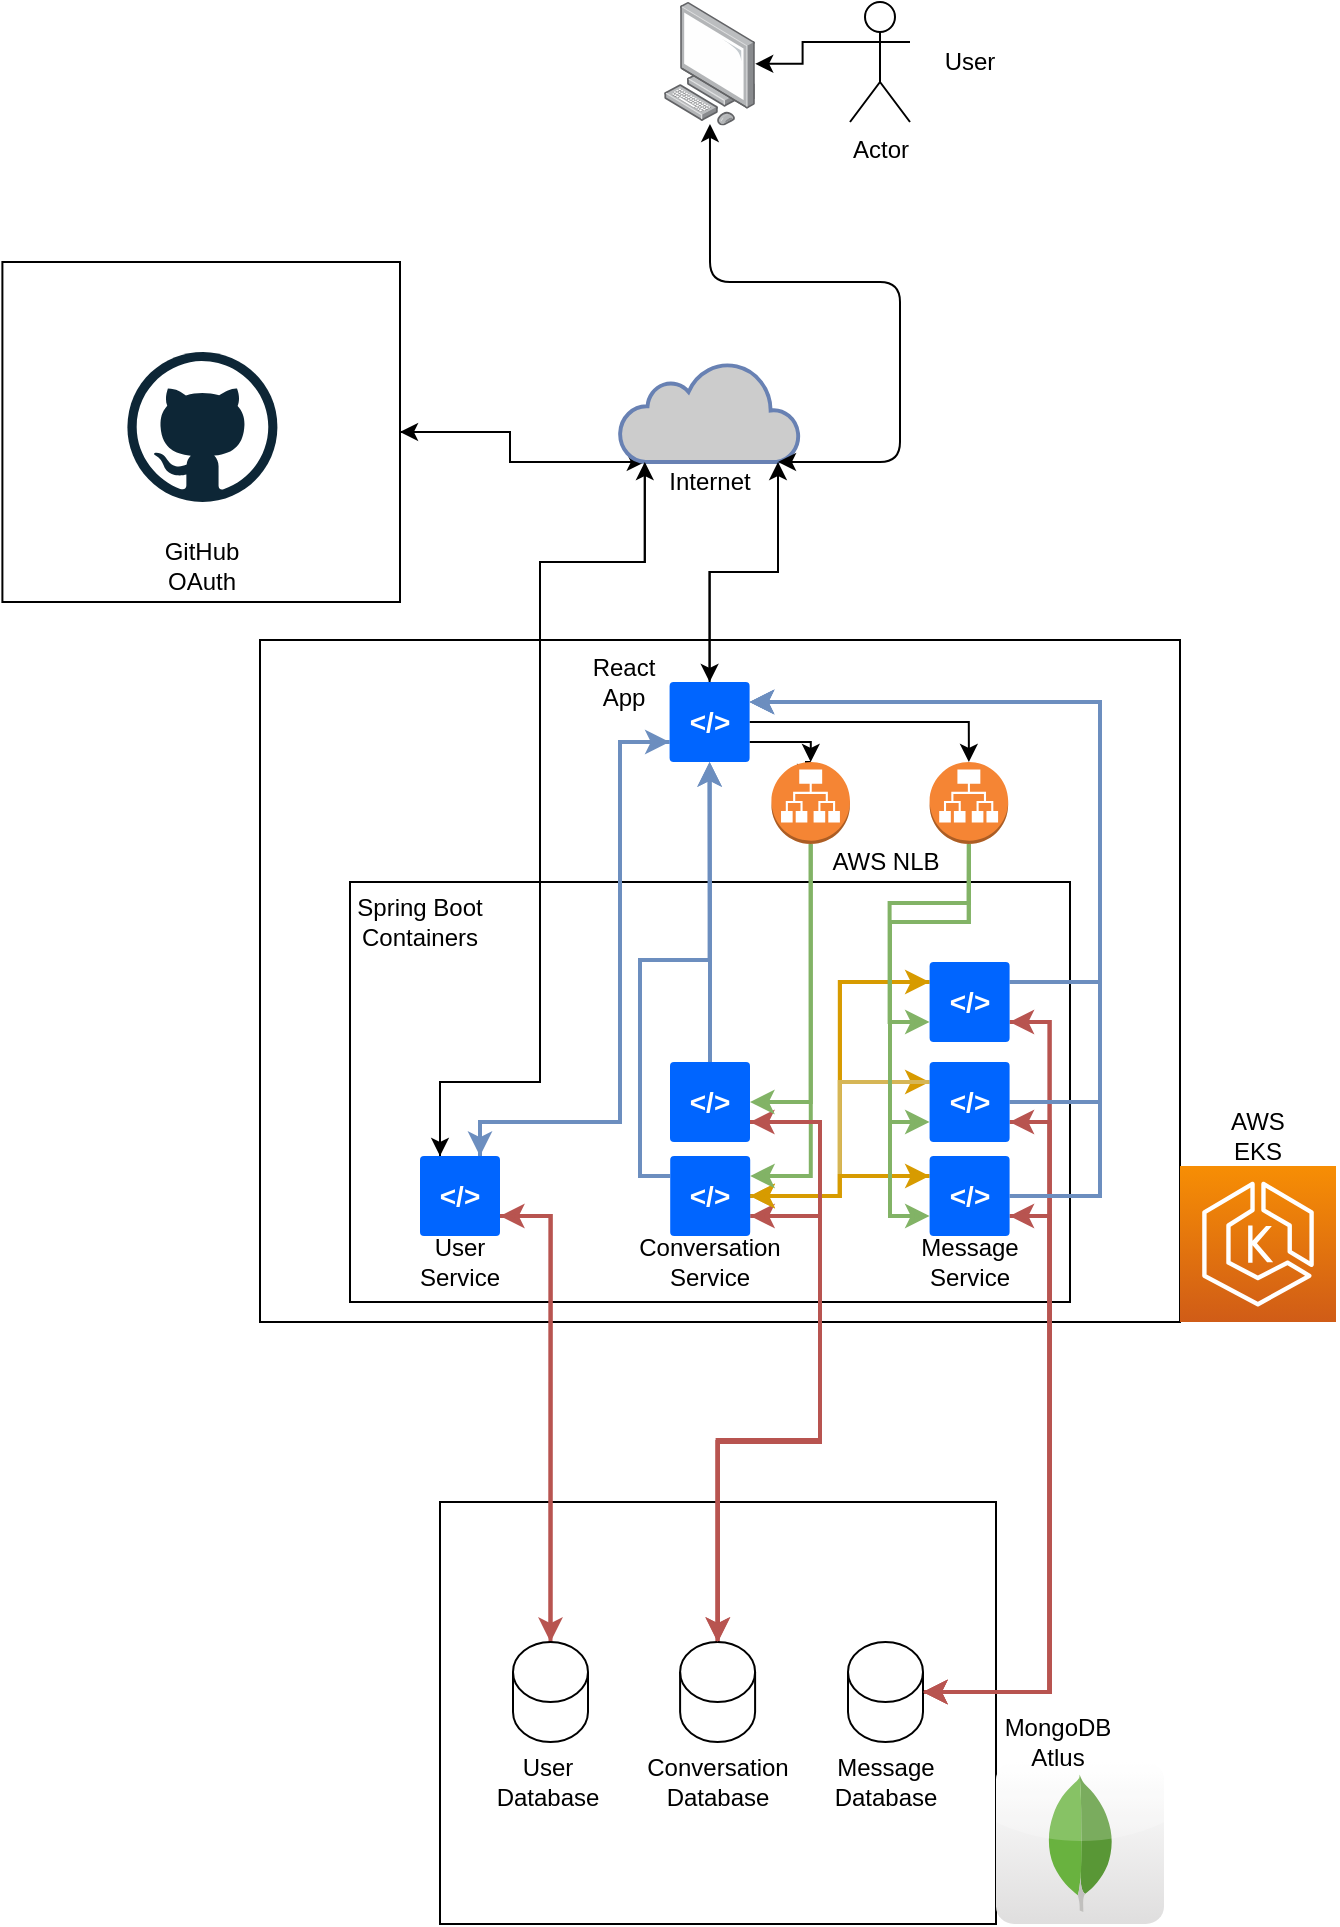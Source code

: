 <mxfile version="13.10.6" type="device"><diagram id="o1I9IkKj1jPDgUEjDiee" name="Page-1"><mxGraphModel dx="1422" dy="839" grid="1" gridSize="10" guides="1" tooltips="1" connect="1" arrows="1" fold="1" page="1" pageScale="1" pageWidth="850" pageHeight="1100" math="0" shadow="0"><root><mxCell id="0"/><mxCell id="1" parent="0"/><mxCell id="puDH7XKnPnoWXhSEWHgF-21" value="" style="rounded=0;whiteSpace=wrap;html=1;" parent="1" vertex="1"><mxGeometry x="200" y="399" width="460" height="341" as="geometry"/></mxCell><mxCell id="IktShB9hsBtatvQPwmSN-1" value="" style="rounded=0;whiteSpace=wrap;html=1;" vertex="1" parent="1"><mxGeometry x="245" y="520" width="360" height="210" as="geometry"/></mxCell><mxCell id="puDH7XKnPnoWXhSEWHgF-57" style="edgeStyle=orthogonalEdgeStyle;rounded=0;orthogonalLoop=1;jettySize=auto;html=1;exitX=1;exitY=0.5;exitDx=0;exitDy=0;entryX=0.14;entryY=1;entryDx=0;entryDy=0;entryPerimeter=0;" parent="1" source="puDH7XKnPnoWXhSEWHgF-49" target="puDH7XKnPnoWXhSEWHgF-12" edge="1"><mxGeometry relative="1" as="geometry"><Array as="points"><mxPoint x="325" y="295"/><mxPoint x="325" y="310"/></Array></mxGeometry></mxCell><mxCell id="puDH7XKnPnoWXhSEWHgF-49" value="" style="rounded=0;whiteSpace=wrap;html=1;" parent="1" vertex="1"><mxGeometry x="71.2" y="210" width="198.8" height="170" as="geometry"/></mxCell><mxCell id="puDH7XKnPnoWXhSEWHgF-28" value="" style="rounded=0;whiteSpace=wrap;html=1;" parent="1" vertex="1"><mxGeometry x="290" y="830" width="278" height="211" as="geometry"/></mxCell><mxCell id="puDH7XKnPnoWXhSEWHgF-11" style="edgeStyle=orthogonalEdgeStyle;rounded=0;orthogonalLoop=1;jettySize=auto;html=1;exitX=0;exitY=0.333;exitDx=0;exitDy=0;exitPerimeter=0;" parent="1" source="puDH7XKnPnoWXhSEWHgF-6" target="puDH7XKnPnoWXhSEWHgF-10" edge="1"><mxGeometry relative="1" as="geometry"/></mxCell><mxCell id="puDH7XKnPnoWXhSEWHgF-6" value="Actor" style="shape=umlActor;verticalLabelPosition=bottom;verticalAlign=top;html=1;outlineConnect=0;" parent="1" vertex="1"><mxGeometry x="495" y="80" width="30" height="60" as="geometry"/></mxCell><mxCell id="puDH7XKnPnoWXhSEWHgF-7" value="User" style="text;html=1;strokeColor=none;fillColor=none;align=center;verticalAlign=middle;whiteSpace=wrap;rounded=0;" parent="1" vertex="1"><mxGeometry x="535" y="100" width="40" height="20" as="geometry"/></mxCell><mxCell id="puDH7XKnPnoWXhSEWHgF-10" value="" style="points=[];aspect=fixed;html=1;align=center;shadow=0;dashed=0;image;image=img/lib/allied_telesis/computer_and_terminals/Personal_Computer.svg;" parent="1" vertex="1"><mxGeometry x="402" y="80" width="45.6" height="61.8" as="geometry"/></mxCell><mxCell id="puDH7XKnPnoWXhSEWHgF-19" style="edgeStyle=orthogonalEdgeStyle;rounded=0;orthogonalLoop=1;jettySize=auto;html=1;exitX=0.88;exitY=1;exitDx=0;exitDy=0;exitPerimeter=0;entryX=0.5;entryY=0;entryDx=0;entryDy=0;" parent="1" source="puDH7XKnPnoWXhSEWHgF-12" target="puDH7XKnPnoWXhSEWHgF-16" edge="1"><mxGeometry relative="1" as="geometry"><mxPoint x="425" y="400" as="targetPoint"/></mxGeometry></mxCell><mxCell id="puDH7XKnPnoWXhSEWHgF-51" style="edgeStyle=orthogonalEdgeStyle;rounded=0;orthogonalLoop=1;jettySize=auto;html=1;exitX=0.14;exitY=1;exitDx=0;exitDy=0;exitPerimeter=0;entryX=1;entryY=0.5;entryDx=0;entryDy=0;" parent="1" source="puDH7XKnPnoWXhSEWHgF-12" target="puDH7XKnPnoWXhSEWHgF-49" edge="1"><mxGeometry relative="1" as="geometry"><Array as="points"><mxPoint x="325" y="310"/><mxPoint x="325" y="295"/></Array></mxGeometry></mxCell><mxCell id="IktShB9hsBtatvQPwmSN-15" style="edgeStyle=orthogonalEdgeStyle;rounded=0;orthogonalLoop=1;jettySize=auto;html=1;exitX=0.14;exitY=1;exitDx=0;exitDy=0;exitPerimeter=0;entryX=0.25;entryY=0;entryDx=0;entryDy=0;" edge="1" parent="1" source="puDH7XKnPnoWXhSEWHgF-12" target="puDH7XKnPnoWXhSEWHgF-25"><mxGeometry relative="1" as="geometry"><Array as="points"><mxPoint x="392" y="360"/><mxPoint x="340" y="360"/><mxPoint x="340" y="620"/><mxPoint x="290" y="620"/></Array></mxGeometry></mxCell><mxCell id="puDH7XKnPnoWXhSEWHgF-12" value="" style="html=1;outlineConnect=0;fillColor=#CCCCCC;strokeColor=#6881B3;gradientColor=none;gradientDirection=north;strokeWidth=2;shape=mxgraph.networks.cloud;fontColor=#ffffff;" parent="1" vertex="1"><mxGeometry x="379.8" y="260" width="90" height="50" as="geometry"/></mxCell><mxCell id="puDH7XKnPnoWXhSEWHgF-13" value="Internet" style="text;html=1;strokeColor=none;fillColor=none;align=center;verticalAlign=middle;whiteSpace=wrap;rounded=0;" parent="1" vertex="1"><mxGeometry x="405" y="310" width="40" height="20" as="geometry"/></mxCell><mxCell id="puDH7XKnPnoWXhSEWHgF-14" value="" style="endArrow=classic;startArrow=classic;html=1;entryX=0.504;entryY=0.987;entryDx=0;entryDy=0;entryPerimeter=0;exitX=0.88;exitY=1;exitDx=0;exitDy=0;exitPerimeter=0;" parent="1" source="puDH7XKnPnoWXhSEWHgF-12" target="puDH7XKnPnoWXhSEWHgF-10" edge="1"><mxGeometry width="50" height="50" relative="1" as="geometry"><mxPoint x="400" y="530" as="sourcePoint"/><mxPoint x="450" y="480" as="targetPoint"/><Array as="points"><mxPoint x="520" y="310"/><mxPoint x="520" y="220"/><mxPoint x="425" y="220"/></Array></mxGeometry></mxCell><mxCell id="puDH7XKnPnoWXhSEWHgF-52" style="edgeStyle=orthogonalEdgeStyle;rounded=0;orthogonalLoop=1;jettySize=auto;html=1;exitX=0.5;exitY=0;exitDx=0;exitDy=0;entryX=0.88;entryY=1;entryDx=0;entryDy=0;entryPerimeter=0;" parent="1" source="puDH7XKnPnoWXhSEWHgF-16" target="puDH7XKnPnoWXhSEWHgF-12" edge="1"><mxGeometry relative="1" as="geometry"/></mxCell><mxCell id="IktShB9hsBtatvQPwmSN-10" style="edgeStyle=orthogonalEdgeStyle;rounded=0;orthogonalLoop=1;jettySize=auto;html=1;exitX=0;exitY=0.75;exitDx=0;exitDy=0;entryX=0.75;entryY=0;entryDx=0;entryDy=0;fillColor=#dae8fc;strokeColor=#6c8ebf;strokeWidth=2;" edge="1" parent="1" source="puDH7XKnPnoWXhSEWHgF-16" target="puDH7XKnPnoWXhSEWHgF-25"><mxGeometry relative="1" as="geometry"><Array as="points"><mxPoint x="380" y="450"/><mxPoint x="380" y="640"/><mxPoint x="310" y="640"/></Array></mxGeometry></mxCell><mxCell id="IktShB9hsBtatvQPwmSN-17" style="edgeStyle=orthogonalEdgeStyle;rounded=0;orthogonalLoop=1;jettySize=auto;html=1;exitX=1;exitY=0.75;exitDx=0;exitDy=0;entryX=0.5;entryY=0;entryDx=0;entryDy=0;entryPerimeter=0;" edge="1" parent="1" source="puDH7XKnPnoWXhSEWHgF-16" target="IktShB9hsBtatvQPwmSN-6"><mxGeometry relative="1" as="geometry"/></mxCell><mxCell id="IktShB9hsBtatvQPwmSN-18" style="edgeStyle=orthogonalEdgeStyle;rounded=0;orthogonalLoop=1;jettySize=auto;html=1;exitX=1;exitY=0.5;exitDx=0;exitDy=0;entryX=0.5;entryY=0;entryDx=0;entryDy=0;entryPerimeter=0;" edge="1" parent="1" source="puDH7XKnPnoWXhSEWHgF-16" target="IktShB9hsBtatvQPwmSN-12"><mxGeometry relative="1" as="geometry"/></mxCell><mxCell id="puDH7XKnPnoWXhSEWHgF-16" value="&amp;lt;/&amp;gt;" style="rounded=1;arcSize=5;fillColor=#0065FF;strokeColor=none;fontColor=#ffffff;align=center;verticalAlign=middle;whiteSpace=wrap;fontSize=14;fontStyle=1;html=1" parent="1" vertex="1"><mxGeometry x="404.8" y="420" width="40" height="40" as="geometry"/></mxCell><mxCell id="puDH7XKnPnoWXhSEWHgF-18" value="" style="outlineConnect=0;fontColor=#232F3E;gradientColor=#F78E04;gradientDirection=north;fillColor=#D05C17;strokeColor=#ffffff;dashed=0;verticalLabelPosition=bottom;verticalAlign=top;align=center;html=1;fontSize=12;fontStyle=0;aspect=fixed;shape=mxgraph.aws4.resourceIcon;resIcon=mxgraph.aws4.eks;" parent="1" vertex="1"><mxGeometry x="660" y="662" width="78" height="78" as="geometry"/></mxCell><mxCell id="puDH7XKnPnoWXhSEWHgF-20" value="AWS&lt;br&gt;EKS" style="text;html=1;strokeColor=none;fillColor=none;align=center;verticalAlign=middle;whiteSpace=wrap;rounded=0;" parent="1" vertex="1"><mxGeometry x="679" y="637" width="40" height="20" as="geometry"/></mxCell><mxCell id="puDH7XKnPnoWXhSEWHgF-22" value="React App" style="text;html=1;strokeColor=none;fillColor=none;align=center;verticalAlign=middle;whiteSpace=wrap;rounded=0;" parent="1" vertex="1"><mxGeometry x="362" y="410" width="40" height="20" as="geometry"/></mxCell><mxCell id="puDH7XKnPnoWXhSEWHgF-38" style="edgeStyle=orthogonalEdgeStyle;rounded=0;orthogonalLoop=1;jettySize=auto;html=1;exitX=0;exitY=0.25;exitDx=0;exitDy=0;entryX=1;entryY=0.5;entryDx=0;entryDy=0;fillColor=#ffe6cc;strokeColor=#d79b00;strokeWidth=2;" parent="1" source="puDH7XKnPnoWXhSEWHgF-23" target="puDH7XKnPnoWXhSEWHgF-24" edge="1"><mxGeometry relative="1" as="geometry"/></mxCell><mxCell id="puDH7XKnPnoWXhSEWHgF-39" style="edgeStyle=orthogonalEdgeStyle;rounded=0;orthogonalLoop=1;jettySize=auto;html=1;exitX=1;exitY=0.75;exitDx=0;exitDy=0;entryX=1;entryY=0.5;entryDx=0;entryDy=0;entryPerimeter=0;fillColor=#f8cecc;strokeColor=#b85450;strokeWidth=2;" parent="1" source="puDH7XKnPnoWXhSEWHgF-23" target="puDH7XKnPnoWXhSEWHgF-30" edge="1"><mxGeometry relative="1" as="geometry"/></mxCell><mxCell id="IktShB9hsBtatvQPwmSN-32" style="edgeStyle=orthogonalEdgeStyle;rounded=0;orthogonalLoop=1;jettySize=auto;html=1;exitX=1;exitY=0.25;exitDx=0;exitDy=0;entryX=1;entryY=0.25;entryDx=0;entryDy=0;strokeWidth=2;fillColor=#dae8fc;strokeColor=#6c8ebf;" edge="1" parent="1" source="puDH7XKnPnoWXhSEWHgF-23" target="puDH7XKnPnoWXhSEWHgF-16"><mxGeometry relative="1" as="geometry"><Array as="points"><mxPoint x="620" y="570"/><mxPoint x="620" y="430"/></Array></mxGeometry></mxCell><mxCell id="puDH7XKnPnoWXhSEWHgF-23" value="&amp;lt;/&amp;gt;" style="rounded=1;arcSize=5;fillColor=#0065FF;strokeColor=none;fontColor=#ffffff;align=center;verticalAlign=middle;whiteSpace=wrap;fontSize=14;fontStyle=1;html=1" parent="1" vertex="1"><mxGeometry x="534.8" y="560" width="40" height="40" as="geometry"/></mxCell><mxCell id="puDH7XKnPnoWXhSEWHgF-40" style="edgeStyle=orthogonalEdgeStyle;rounded=0;orthogonalLoop=1;jettySize=auto;html=1;exitX=1;exitY=0.75;exitDx=0;exitDy=0;fillColor=#f8cecc;strokeColor=#b85450;strokeWidth=2;" parent="1" source="puDH7XKnPnoWXhSEWHgF-24" target="puDH7XKnPnoWXhSEWHgF-29" edge="1"><mxGeometry relative="1" as="geometry"><Array as="points"><mxPoint x="480" y="687"/><mxPoint x="480" y="799"/><mxPoint x="429" y="799"/></Array></mxGeometry></mxCell><mxCell id="puDH7XKnPnoWXhSEWHgF-53" style="edgeStyle=orthogonalEdgeStyle;rounded=0;orthogonalLoop=1;jettySize=auto;html=1;exitX=1;exitY=0.5;exitDx=0;exitDy=0;fillColor=#ffe6cc;strokeColor=#d79b00;strokeWidth=2;entryX=0;entryY=0.25;entryDx=0;entryDy=0;" parent="1" source="puDH7XKnPnoWXhSEWHgF-24" target="puDH7XKnPnoWXhSEWHgF-23" edge="1"><mxGeometry relative="1" as="geometry"/></mxCell><mxCell id="IktShB9hsBtatvQPwmSN-19" style="edgeStyle=orthogonalEdgeStyle;rounded=0;orthogonalLoop=1;jettySize=auto;html=1;exitX=1;exitY=0.5;exitDx=0;exitDy=0;entryX=0;entryY=0.25;entryDx=0;entryDy=0;fillColor=#ffe6cc;strokeColor=#d79b00;strokeWidth=2;" edge="1" parent="1" source="puDH7XKnPnoWXhSEWHgF-24" target="IktShB9hsBtatvQPwmSN-4"><mxGeometry relative="1" as="geometry"/></mxCell><mxCell id="IktShB9hsBtatvQPwmSN-20" style="edgeStyle=orthogonalEdgeStyle;rounded=0;orthogonalLoop=1;jettySize=auto;html=1;exitX=1;exitY=0.5;exitDx=0;exitDy=0;entryX=0;entryY=0.25;entryDx=0;entryDy=0;fillColor=#ffe6cc;strokeColor=#d79b00;strokeWidth=2;" edge="1" parent="1" source="puDH7XKnPnoWXhSEWHgF-24" target="IktShB9hsBtatvQPwmSN-5"><mxGeometry relative="1" as="geometry"/></mxCell><mxCell id="IktShB9hsBtatvQPwmSN-24" style="edgeStyle=orthogonalEdgeStyle;rounded=0;orthogonalLoop=1;jettySize=auto;html=1;exitX=0;exitY=0.25;exitDx=0;exitDy=0;entryX=0.5;entryY=1;entryDx=0;entryDy=0;fillColor=#dae8fc;strokeColor=#6c8ebf;strokeWidth=2;" edge="1" parent="1" source="puDH7XKnPnoWXhSEWHgF-24" target="puDH7XKnPnoWXhSEWHgF-16"><mxGeometry relative="1" as="geometry"><Array as="points"><mxPoint x="390" y="667"/><mxPoint x="390" y="559"/><mxPoint x="425" y="559"/></Array></mxGeometry></mxCell><mxCell id="puDH7XKnPnoWXhSEWHgF-24" value="&amp;lt;/&amp;gt;" style="rounded=1;arcSize=5;fillColor=#0065FF;strokeColor=none;fontColor=#ffffff;align=center;verticalAlign=middle;whiteSpace=wrap;fontSize=14;fontStyle=1;html=1" parent="1" vertex="1"><mxGeometry x="405.1" y="657" width="40" height="40" as="geometry"/></mxCell><mxCell id="puDH7XKnPnoWXhSEWHgF-41" style="edgeStyle=orthogonalEdgeStyle;rounded=0;orthogonalLoop=1;jettySize=auto;html=1;exitX=1;exitY=0.75;exitDx=0;exitDy=0;entryX=0.5;entryY=0;entryDx=0;entryDy=0;entryPerimeter=0;fillColor=#f8cecc;strokeColor=#b85450;strokeWidth=2;" parent="1" source="puDH7XKnPnoWXhSEWHgF-25" target="puDH7XKnPnoWXhSEWHgF-27" edge="1"><mxGeometry relative="1" as="geometry"/></mxCell><mxCell id="IktShB9hsBtatvQPwmSN-11" style="edgeStyle=orthogonalEdgeStyle;rounded=0;orthogonalLoop=1;jettySize=auto;html=1;exitX=0.75;exitY=0;exitDx=0;exitDy=0;entryX=0;entryY=0.75;entryDx=0;entryDy=0;fillColor=#dae8fc;strokeColor=#6c8ebf;strokeWidth=2;" edge="1" parent="1" source="puDH7XKnPnoWXhSEWHgF-25" target="puDH7XKnPnoWXhSEWHgF-16"><mxGeometry relative="1" as="geometry"><Array as="points"><mxPoint x="310" y="640"/><mxPoint x="380" y="640"/><mxPoint x="380" y="450"/></Array></mxGeometry></mxCell><mxCell id="IktShB9hsBtatvQPwmSN-16" style="edgeStyle=orthogonalEdgeStyle;rounded=0;orthogonalLoop=1;jettySize=auto;html=1;exitX=0.25;exitY=0;exitDx=0;exitDy=0;entryX=0.14;entryY=1;entryDx=0;entryDy=0;entryPerimeter=0;" edge="1" parent="1" source="puDH7XKnPnoWXhSEWHgF-25" target="puDH7XKnPnoWXhSEWHgF-12"><mxGeometry relative="1" as="geometry"><Array as="points"><mxPoint x="290" y="620"/><mxPoint x="340" y="620"/><mxPoint x="340" y="360"/><mxPoint x="392" y="360"/></Array></mxGeometry></mxCell><mxCell id="puDH7XKnPnoWXhSEWHgF-25" value="&amp;lt;/&amp;gt;" style="rounded=1;arcSize=5;fillColor=#0065FF;strokeColor=none;fontColor=#ffffff;align=center;verticalAlign=middle;whiteSpace=wrap;fontSize=14;fontStyle=1;html=1" parent="1" vertex="1"><mxGeometry x="280" y="657" width="40" height="40" as="geometry"/></mxCell><mxCell id="puDH7XKnPnoWXhSEWHgF-26" value="" style="dashed=0;outlineConnect=0;html=1;align=center;labelPosition=center;verticalLabelPosition=bottom;verticalAlign=top;shape=mxgraph.webicons.mongodb;gradientColor=#DFDEDE" parent="1" vertex="1"><mxGeometry x="568" y="960" width="84" height="81" as="geometry"/></mxCell><mxCell id="puDH7XKnPnoWXhSEWHgF-56" style="edgeStyle=orthogonalEdgeStyle;rounded=0;orthogonalLoop=1;jettySize=auto;html=1;exitX=0.5;exitY=0;exitDx=0;exitDy=0;entryX=1;entryY=0.75;entryDx=0;entryDy=0;fillColor=#f8cecc;strokeColor=#b85450;strokeWidth=2;exitPerimeter=0;" parent="1" source="puDH7XKnPnoWXhSEWHgF-27" target="puDH7XKnPnoWXhSEWHgF-25" edge="1"><mxGeometry relative="1" as="geometry"/></mxCell><mxCell id="puDH7XKnPnoWXhSEWHgF-27" value="" style="shape=cylinder3;whiteSpace=wrap;html=1;boundedLbl=1;backgroundOutline=1;size=15;" parent="1" vertex="1"><mxGeometry x="326.5" y="900" width="37.5" height="50" as="geometry"/></mxCell><mxCell id="puDH7XKnPnoWXhSEWHgF-55" style="edgeStyle=orthogonalEdgeStyle;rounded=0;orthogonalLoop=1;jettySize=auto;html=1;entryX=1;entryY=0.75;entryDx=0;entryDy=0;fillColor=#f8cecc;strokeColor=#b85450;strokeWidth=2;exitX=0.5;exitY=0;exitDx=0;exitDy=0;exitPerimeter=0;" parent="1" source="puDH7XKnPnoWXhSEWHgF-29" target="puDH7XKnPnoWXhSEWHgF-24" edge="1"><mxGeometry relative="1" as="geometry"><Array as="points"><mxPoint x="429" y="799"/><mxPoint x="480" y="799"/><mxPoint x="480" y="687"/></Array></mxGeometry></mxCell><mxCell id="IktShB9hsBtatvQPwmSN-45" style="edgeStyle=orthogonalEdgeStyle;rounded=0;orthogonalLoop=1;jettySize=auto;html=1;exitX=0.5;exitY=0;exitDx=0;exitDy=0;exitPerimeter=0;entryX=1;entryY=0.75;entryDx=0;entryDy=0;strokeWidth=2;fillColor=#f8cecc;strokeColor=#b85450;" edge="1" parent="1" source="puDH7XKnPnoWXhSEWHgF-29" target="IktShB9hsBtatvQPwmSN-14"><mxGeometry relative="1" as="geometry"><Array as="points"><mxPoint x="429" y="800"/><mxPoint x="480" y="800"/><mxPoint x="480" y="640"/></Array></mxGeometry></mxCell><mxCell id="puDH7XKnPnoWXhSEWHgF-29" value="" style="shape=cylinder3;whiteSpace=wrap;html=1;boundedLbl=1;backgroundOutline=1;size=15;" parent="1" vertex="1"><mxGeometry x="410.05" y="900" width="37.5" height="50" as="geometry"/></mxCell><mxCell id="puDH7XKnPnoWXhSEWHgF-54" style="edgeStyle=orthogonalEdgeStyle;rounded=0;orthogonalLoop=1;jettySize=auto;html=1;entryX=1;entryY=0.75;entryDx=0;entryDy=0;fillColor=#f8cecc;strokeColor=#b85450;strokeWidth=2;exitX=1;exitY=0.5;exitDx=0;exitDy=0;exitPerimeter=0;" parent="1" source="puDH7XKnPnoWXhSEWHgF-30" target="puDH7XKnPnoWXhSEWHgF-23" edge="1"><mxGeometry relative="1" as="geometry"><mxPoint x="640" y="900" as="sourcePoint"/></mxGeometry></mxCell><mxCell id="IktShB9hsBtatvQPwmSN-40" style="edgeStyle=orthogonalEdgeStyle;rounded=0;orthogonalLoop=1;jettySize=auto;html=1;exitX=1;exitY=0.5;exitDx=0;exitDy=0;exitPerimeter=0;entryX=1;entryY=0.75;entryDx=0;entryDy=0;strokeWidth=2;fillColor=#f8cecc;strokeColor=#b85450;" edge="1" parent="1" source="puDH7XKnPnoWXhSEWHgF-30" target="IktShB9hsBtatvQPwmSN-4"><mxGeometry relative="1" as="geometry"/></mxCell><mxCell id="IktShB9hsBtatvQPwmSN-42" style="edgeStyle=orthogonalEdgeStyle;rounded=0;orthogonalLoop=1;jettySize=auto;html=1;exitX=1;exitY=0.5;exitDx=0;exitDy=0;exitPerimeter=0;entryX=1;entryY=0.75;entryDx=0;entryDy=0;strokeWidth=2;fillColor=#f8cecc;strokeColor=#b85450;" edge="1" parent="1" source="puDH7XKnPnoWXhSEWHgF-30" target="IktShB9hsBtatvQPwmSN-5"><mxGeometry relative="1" as="geometry"/></mxCell><mxCell id="puDH7XKnPnoWXhSEWHgF-30" value="" style="shape=cylinder3;whiteSpace=wrap;html=1;boundedLbl=1;backgroundOutline=1;size=15;" parent="1" vertex="1"><mxGeometry x="494" y="900" width="37.5" height="50" as="geometry"/></mxCell><mxCell id="puDH7XKnPnoWXhSEWHgF-31" value="MongoDB Atlus" style="text;html=1;strokeColor=none;fillColor=none;align=center;verticalAlign=middle;whiteSpace=wrap;rounded=0;" parent="1" vertex="1"><mxGeometry x="579" y="940" width="40" height="20" as="geometry"/></mxCell><mxCell id="puDH7XKnPnoWXhSEWHgF-32" value="Conversation Service" style="text;html=1;strokeColor=none;fillColor=none;align=center;verticalAlign=middle;whiteSpace=wrap;rounded=0;" parent="1" vertex="1"><mxGeometry x="404.8" y="700" width="40" height="20" as="geometry"/></mxCell><mxCell id="puDH7XKnPnoWXhSEWHgF-33" value="Message Service" style="text;html=1;strokeColor=none;fillColor=none;align=center;verticalAlign=middle;whiteSpace=wrap;rounded=0;" parent="1" vertex="1"><mxGeometry x="535" y="700" width="40" height="20" as="geometry"/></mxCell><mxCell id="puDH7XKnPnoWXhSEWHgF-34" value="User Service" style="text;html=1;strokeColor=none;fillColor=none;align=center;verticalAlign=middle;whiteSpace=wrap;rounded=0;" parent="1" vertex="1"><mxGeometry x="280" y="700" width="40" height="20" as="geometry"/></mxCell><mxCell id="puDH7XKnPnoWXhSEWHgF-35" value="User Database" style="text;html=1;strokeColor=none;fillColor=none;align=center;verticalAlign=middle;whiteSpace=wrap;rounded=0;" parent="1" vertex="1"><mxGeometry x="324" y="960" width="40" height="20" as="geometry"/></mxCell><mxCell id="puDH7XKnPnoWXhSEWHgF-36" value="Conversation Database" style="text;html=1;strokeColor=none;fillColor=none;align=center;verticalAlign=middle;whiteSpace=wrap;rounded=0;" parent="1" vertex="1"><mxGeometry x="409" y="960" width="40" height="20" as="geometry"/></mxCell><mxCell id="puDH7XKnPnoWXhSEWHgF-37" value="Message Database" style="text;html=1;strokeColor=none;fillColor=none;align=center;verticalAlign=middle;whiteSpace=wrap;rounded=0;" parent="1" vertex="1"><mxGeometry x="492.75" y="960" width="40" height="20" as="geometry"/></mxCell><mxCell id="puDH7XKnPnoWXhSEWHgF-48" value="GitHub OAuth" style="text;html=1;strokeColor=none;fillColor=none;align=center;verticalAlign=middle;whiteSpace=wrap;rounded=0;" parent="1" vertex="1"><mxGeometry x="151.2" y="352.4" width="40" height="20" as="geometry"/></mxCell><mxCell id="puDH7XKnPnoWXhSEWHgF-50" value="" style="dashed=0;outlineConnect=0;html=1;align=center;labelPosition=center;verticalLabelPosition=bottom;verticalAlign=top;shape=mxgraph.weblogos.github" parent="1" vertex="1"><mxGeometry x="133.7" y="255" width="75" height="75" as="geometry"/></mxCell><mxCell id="IktShB9hsBtatvQPwmSN-2" value="Spring Boot Containers" style="text;html=1;strokeColor=none;fillColor=none;align=center;verticalAlign=middle;whiteSpace=wrap;rounded=0;" vertex="1" parent="1"><mxGeometry x="245.0" y="530" width="70.2" height="20" as="geometry"/></mxCell><mxCell id="IktShB9hsBtatvQPwmSN-8" style="edgeStyle=orthogonalEdgeStyle;rounded=0;orthogonalLoop=1;jettySize=auto;html=1;entryX=1;entryY=0.5;entryDx=0;entryDy=0;fillColor=#fff2cc;strokeColor=#d6b656;strokeWidth=2;exitX=0;exitY=0.25;exitDx=0;exitDy=0;" edge="1" parent="1" source="IktShB9hsBtatvQPwmSN-4" target="puDH7XKnPnoWXhSEWHgF-24"><mxGeometry relative="1" as="geometry"><mxPoint x="520" y="620" as="sourcePoint"/></mxGeometry></mxCell><mxCell id="IktShB9hsBtatvQPwmSN-33" style="edgeStyle=orthogonalEdgeStyle;rounded=0;orthogonalLoop=1;jettySize=auto;html=1;exitX=1;exitY=0.5;exitDx=0;exitDy=0;entryX=1;entryY=0.25;entryDx=0;entryDy=0;strokeWidth=2;fillColor=#dae8fc;strokeColor=#6c8ebf;" edge="1" parent="1" source="IktShB9hsBtatvQPwmSN-4" target="puDH7XKnPnoWXhSEWHgF-16"><mxGeometry relative="1" as="geometry"><Array as="points"><mxPoint x="620" y="630"/><mxPoint x="620" y="430"/></Array></mxGeometry></mxCell><mxCell id="IktShB9hsBtatvQPwmSN-36" style="edgeStyle=orthogonalEdgeStyle;rounded=0;orthogonalLoop=1;jettySize=auto;html=1;exitX=1;exitY=0.75;exitDx=0;exitDy=0;entryX=1;entryY=0.5;entryDx=0;entryDy=0;entryPerimeter=0;strokeWidth=2;fillColor=#f8cecc;strokeColor=#b85450;" edge="1" parent="1" source="IktShB9hsBtatvQPwmSN-4" target="puDH7XKnPnoWXhSEWHgF-30"><mxGeometry relative="1" as="geometry"/></mxCell><mxCell id="IktShB9hsBtatvQPwmSN-4" value="&amp;lt;/&amp;gt;" style="rounded=1;arcSize=5;fillColor=#0065FF;strokeColor=none;fontColor=#ffffff;align=center;verticalAlign=middle;whiteSpace=wrap;fontSize=14;fontStyle=1;html=1" vertex="1" parent="1"><mxGeometry x="534.8" y="610" width="40" height="40" as="geometry"/></mxCell><mxCell id="IktShB9hsBtatvQPwmSN-9" style="edgeStyle=orthogonalEdgeStyle;rounded=0;orthogonalLoop=1;jettySize=auto;html=1;entryX=1;entryY=0.5;entryDx=0;entryDy=0;fillColor=#ffe6cc;strokeColor=#d79b00;strokeWidth=2;exitX=0;exitY=0.25;exitDx=0;exitDy=0;" edge="1" parent="1" source="IktShB9hsBtatvQPwmSN-5" target="puDH7XKnPnoWXhSEWHgF-24"><mxGeometry relative="1" as="geometry"/></mxCell><mxCell id="IktShB9hsBtatvQPwmSN-35" style="edgeStyle=orthogonalEdgeStyle;rounded=0;orthogonalLoop=1;jettySize=auto;html=1;exitX=1;exitY=0.5;exitDx=0;exitDy=0;entryX=1;entryY=0.25;entryDx=0;entryDy=0;strokeWidth=2;fillColor=#dae8fc;strokeColor=#6c8ebf;" edge="1" parent="1" source="IktShB9hsBtatvQPwmSN-5" target="puDH7XKnPnoWXhSEWHgF-16"><mxGeometry relative="1" as="geometry"><Array as="points"><mxPoint x="620" y="677"/><mxPoint x="620" y="430"/></Array></mxGeometry></mxCell><mxCell id="IktShB9hsBtatvQPwmSN-41" style="edgeStyle=orthogonalEdgeStyle;rounded=0;orthogonalLoop=1;jettySize=auto;html=1;exitX=1;exitY=0.75;exitDx=0;exitDy=0;entryX=1;entryY=0.5;entryDx=0;entryDy=0;entryPerimeter=0;strokeWidth=2;fillColor=#f8cecc;strokeColor=#b85450;" edge="1" parent="1" source="IktShB9hsBtatvQPwmSN-5" target="puDH7XKnPnoWXhSEWHgF-30"><mxGeometry relative="1" as="geometry"/></mxCell><mxCell id="IktShB9hsBtatvQPwmSN-5" value="&amp;lt;/&amp;gt;" style="rounded=1;arcSize=5;fillColor=#0065FF;strokeColor=none;fontColor=#ffffff;align=center;verticalAlign=middle;whiteSpace=wrap;fontSize=14;fontStyle=1;html=1" vertex="1" parent="1"><mxGeometry x="534.8" y="657" width="40" height="40" as="geometry"/></mxCell><mxCell id="IktShB9hsBtatvQPwmSN-21" style="edgeStyle=orthogonalEdgeStyle;rounded=0;orthogonalLoop=1;jettySize=auto;html=1;exitX=0.5;exitY=0;exitDx=0;exitDy=0;exitPerimeter=0;" edge="1" parent="1" source="IktShB9hsBtatvQPwmSN-6"><mxGeometry relative="1" as="geometry"><mxPoint x="473" y="470" as="targetPoint"/></mxGeometry></mxCell><mxCell id="IktShB9hsBtatvQPwmSN-22" style="edgeStyle=orthogonalEdgeStyle;rounded=0;orthogonalLoop=1;jettySize=auto;html=1;exitX=0.5;exitY=1;exitDx=0;exitDy=0;exitPerimeter=0;entryX=1;entryY=0.25;entryDx=0;entryDy=0;fillColor=#d5e8d4;strokeColor=#82b366;strokeWidth=2;" edge="1" parent="1" source="IktShB9hsBtatvQPwmSN-6" target="puDH7XKnPnoWXhSEWHgF-24"><mxGeometry relative="1" as="geometry"/></mxCell><mxCell id="IktShB9hsBtatvQPwmSN-23" style="edgeStyle=orthogonalEdgeStyle;rounded=0;orthogonalLoop=1;jettySize=auto;html=1;exitX=0.5;exitY=1;exitDx=0;exitDy=0;exitPerimeter=0;entryX=1;entryY=0.5;entryDx=0;entryDy=0;fillColor=#d5e8d4;strokeColor=#82b366;strokeWidth=2;" edge="1" parent="1" source="IktShB9hsBtatvQPwmSN-6" target="IktShB9hsBtatvQPwmSN-14"><mxGeometry relative="1" as="geometry"/></mxCell><mxCell id="IktShB9hsBtatvQPwmSN-6" value="" style="outlineConnect=0;dashed=0;verticalLabelPosition=bottom;verticalAlign=top;align=center;html=1;shape=mxgraph.aws3.application_load_balancer;fillColor=#F58534;gradientColor=none;" vertex="1" parent="1"><mxGeometry x="455.71" y="460" width="39.29" height="41" as="geometry"/></mxCell><mxCell id="IktShB9hsBtatvQPwmSN-27" style="edgeStyle=orthogonalEdgeStyle;rounded=0;orthogonalLoop=1;jettySize=auto;html=1;exitX=0.5;exitY=1;exitDx=0;exitDy=0;exitPerimeter=0;entryX=0;entryY=0.75;entryDx=0;entryDy=0;strokeWidth=2;fillColor=#d5e8d4;strokeColor=#82b366;" edge="1" parent="1" source="IktShB9hsBtatvQPwmSN-12" target="IktShB9hsBtatvQPwmSN-5"><mxGeometry relative="1" as="geometry"><Array as="points"><mxPoint x="554" y="540"/><mxPoint x="515" y="540"/><mxPoint x="515" y="687"/></Array></mxGeometry></mxCell><mxCell id="IktShB9hsBtatvQPwmSN-28" style="edgeStyle=orthogonalEdgeStyle;rounded=0;orthogonalLoop=1;jettySize=auto;html=1;exitX=0.5;exitY=1;exitDx=0;exitDy=0;exitPerimeter=0;entryX=0;entryY=0.75;entryDx=0;entryDy=0;fillColor=#d5e8d4;strokeColor=#82b366;strokeWidth=2;" edge="1" parent="1" source="IktShB9hsBtatvQPwmSN-12" target="IktShB9hsBtatvQPwmSN-4"><mxGeometry relative="1" as="geometry"><Array as="points"><mxPoint x="554" y="540"/><mxPoint x="515" y="540"/><mxPoint x="515" y="640"/></Array></mxGeometry></mxCell><mxCell id="IktShB9hsBtatvQPwmSN-43" style="edgeStyle=orthogonalEdgeStyle;rounded=0;orthogonalLoop=1;jettySize=auto;html=1;exitX=0.5;exitY=1;exitDx=0;exitDy=0;exitPerimeter=0;entryX=0;entryY=0.75;entryDx=0;entryDy=0;strokeWidth=2;fillColor=#d5e8d4;strokeColor=#82b366;" edge="1" parent="1" source="IktShB9hsBtatvQPwmSN-12" target="puDH7XKnPnoWXhSEWHgF-23"><mxGeometry relative="1" as="geometry"/></mxCell><mxCell id="IktShB9hsBtatvQPwmSN-12" value="" style="outlineConnect=0;dashed=0;verticalLabelPosition=bottom;verticalAlign=top;align=center;html=1;shape=mxgraph.aws3.application_load_balancer;fillColor=#F58534;gradientColor=none;" vertex="1" parent="1"><mxGeometry x="534.8" y="460" width="39.29" height="41" as="geometry"/></mxCell><mxCell id="IktShB9hsBtatvQPwmSN-13" value="AWS NLB" style="text;html=1;strokeColor=none;fillColor=none;align=center;verticalAlign=middle;whiteSpace=wrap;rounded=0;" vertex="1" parent="1"><mxGeometry x="482.75" y="500" width="60" height="20" as="geometry"/></mxCell><mxCell id="IktShB9hsBtatvQPwmSN-25" style="edgeStyle=orthogonalEdgeStyle;rounded=0;orthogonalLoop=1;jettySize=auto;html=1;exitX=0.5;exitY=0;exitDx=0;exitDy=0;entryX=0.5;entryY=1;entryDx=0;entryDy=0;fillColor=#dae8fc;strokeColor=#6c8ebf;strokeWidth=2;" edge="1" parent="1" source="IktShB9hsBtatvQPwmSN-14" target="puDH7XKnPnoWXhSEWHgF-16"><mxGeometry relative="1" as="geometry"/></mxCell><mxCell id="IktShB9hsBtatvQPwmSN-44" style="edgeStyle=orthogonalEdgeStyle;rounded=0;orthogonalLoop=1;jettySize=auto;html=1;exitX=1;exitY=0.75;exitDx=0;exitDy=0;entryX=0.5;entryY=0;entryDx=0;entryDy=0;entryPerimeter=0;strokeWidth=2;fillColor=#f8cecc;strokeColor=#b85450;" edge="1" parent="1" source="IktShB9hsBtatvQPwmSN-14" target="puDH7XKnPnoWXhSEWHgF-29"><mxGeometry relative="1" as="geometry"><Array as="points"><mxPoint x="480" y="640"/><mxPoint x="480" y="800"/><mxPoint x="429" y="800"/></Array></mxGeometry></mxCell><mxCell id="IktShB9hsBtatvQPwmSN-14" value="&amp;lt;/&amp;gt;" style="rounded=1;arcSize=5;fillColor=#0065FF;strokeColor=none;fontColor=#ffffff;align=center;verticalAlign=middle;whiteSpace=wrap;fontSize=14;fontStyle=1;html=1" vertex="1" parent="1"><mxGeometry x="405" y="610" width="40" height="40" as="geometry"/></mxCell></root></mxGraphModel></diagram></mxfile>
